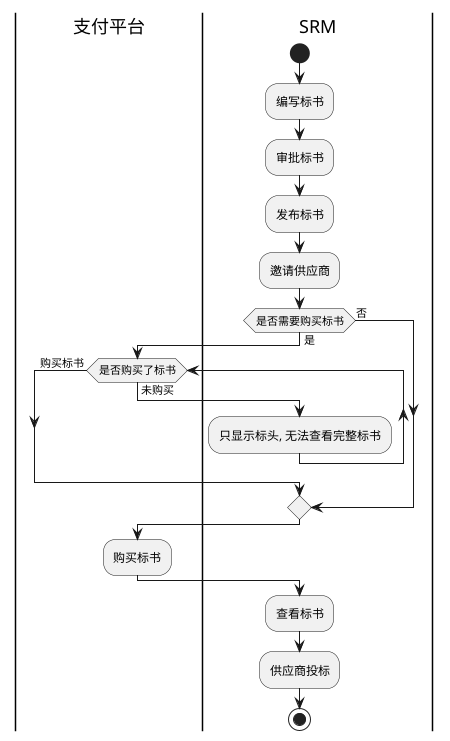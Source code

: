@startuml
|支付平台|
|SRM|
start
:编写标书;
:审批标书;
:发布标书;
:邀请供应商;
|SRM|
if (是否需要购买标书) then (是)
    |支付平台|
    while (是否购买了标书) is (未购买)
        |SRM|
        :只显示标头, 无法查看完整标书;
    |支付平台|
    endwhile ( 购买标书 )
else (否)
endif
:购买标书;
|SRM|
:查看标书;
:供应商投标;
stop
    
@enduml
